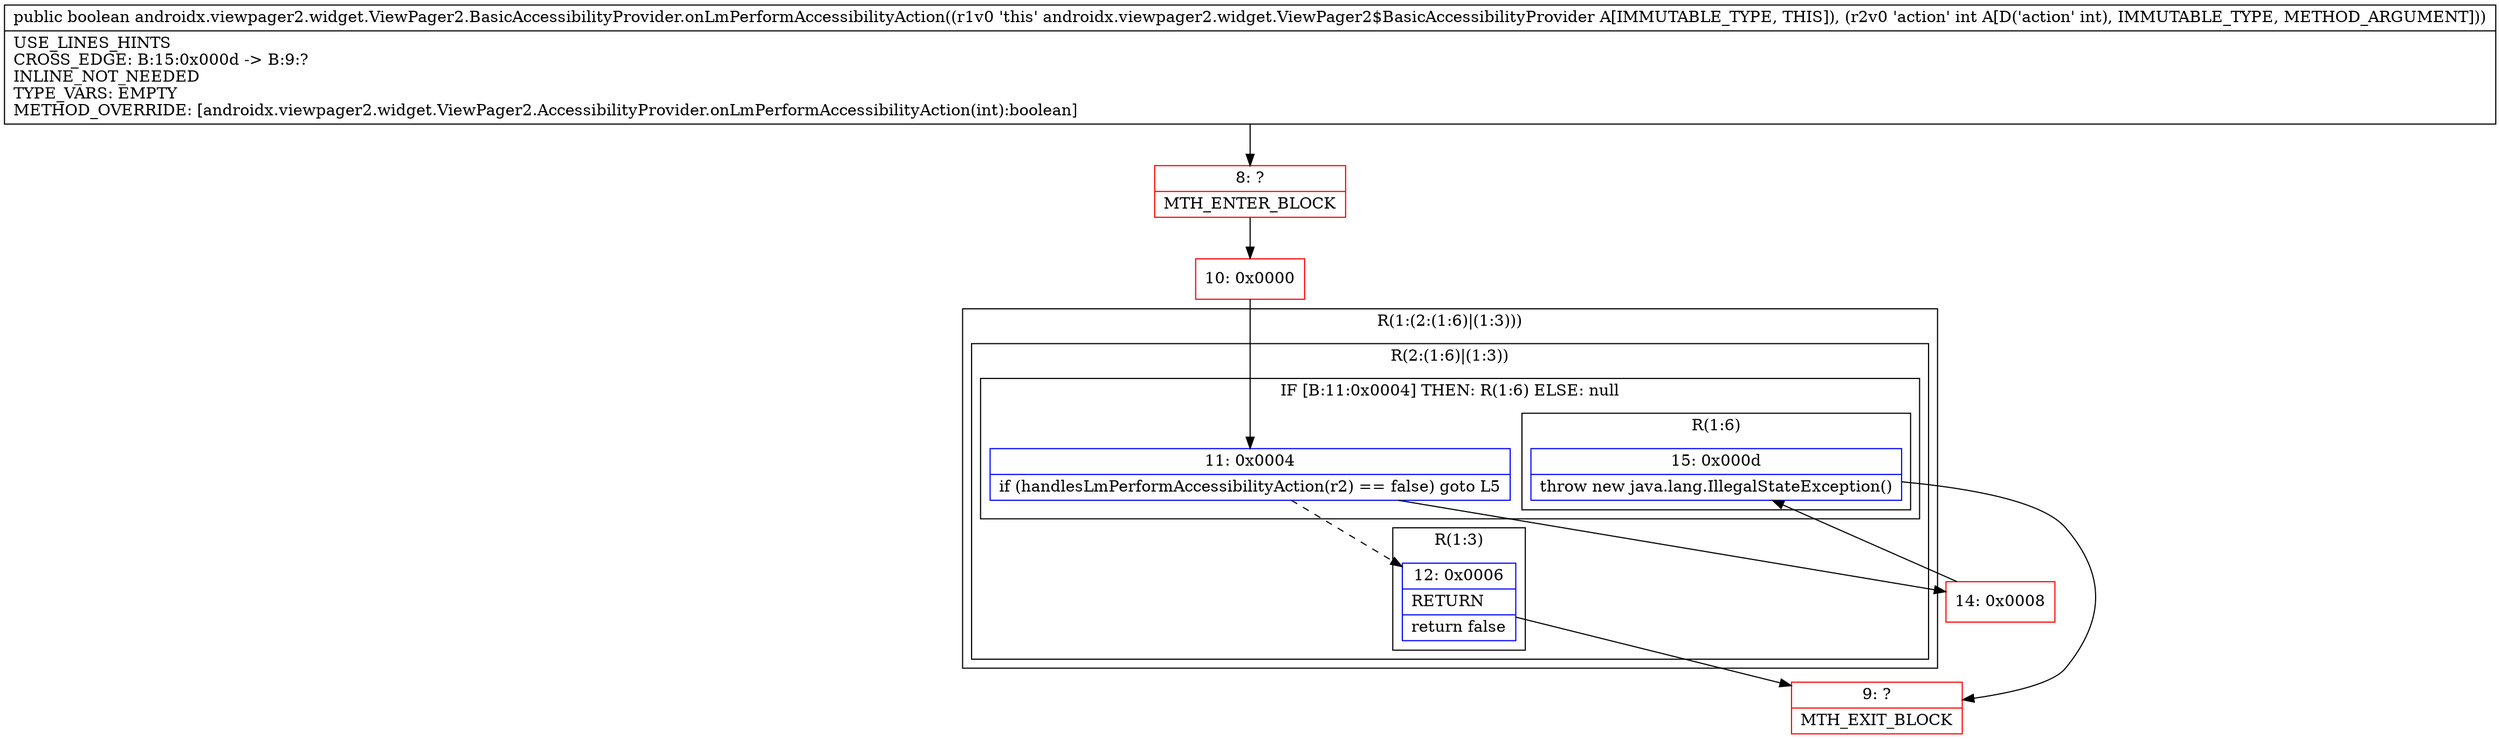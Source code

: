 digraph "CFG forandroidx.viewpager2.widget.ViewPager2.BasicAccessibilityProvider.onLmPerformAccessibilityAction(I)Z" {
subgraph cluster_Region_332440880 {
label = "R(1:(2:(1:6)|(1:3)))";
node [shape=record,color=blue];
subgraph cluster_Region_246058543 {
label = "R(2:(1:6)|(1:3))";
node [shape=record,color=blue];
subgraph cluster_IfRegion_555998815 {
label = "IF [B:11:0x0004] THEN: R(1:6) ELSE: null";
node [shape=record,color=blue];
Node_11 [shape=record,label="{11\:\ 0x0004|if (handlesLmPerformAccessibilityAction(r2) == false) goto L5\l}"];
subgraph cluster_Region_1672325728 {
label = "R(1:6)";
node [shape=record,color=blue];
Node_15 [shape=record,label="{15\:\ 0x000d|throw new java.lang.IllegalStateException()\l}"];
}
}
subgraph cluster_Region_1975679488 {
label = "R(1:3)";
node [shape=record,color=blue];
Node_12 [shape=record,label="{12\:\ 0x0006|RETURN\l|return false\l}"];
}
}
}
Node_8 [shape=record,color=red,label="{8\:\ ?|MTH_ENTER_BLOCK\l}"];
Node_10 [shape=record,color=red,label="{10\:\ 0x0000}"];
Node_9 [shape=record,color=red,label="{9\:\ ?|MTH_EXIT_BLOCK\l}"];
Node_14 [shape=record,color=red,label="{14\:\ 0x0008}"];
MethodNode[shape=record,label="{public boolean androidx.viewpager2.widget.ViewPager2.BasicAccessibilityProvider.onLmPerformAccessibilityAction((r1v0 'this' androidx.viewpager2.widget.ViewPager2$BasicAccessibilityProvider A[IMMUTABLE_TYPE, THIS]), (r2v0 'action' int A[D('action' int), IMMUTABLE_TYPE, METHOD_ARGUMENT]))  | USE_LINES_HINTS\lCROSS_EDGE: B:15:0x000d \-\> B:9:?\lINLINE_NOT_NEEDED\lTYPE_VARS: EMPTY\lMETHOD_OVERRIDE: [androidx.viewpager2.widget.ViewPager2.AccessibilityProvider.onLmPerformAccessibilityAction(int):boolean]\l}"];
MethodNode -> Node_8;Node_11 -> Node_12[style=dashed];
Node_11 -> Node_14;
Node_15 -> Node_9;
Node_12 -> Node_9;
Node_8 -> Node_10;
Node_10 -> Node_11;
Node_14 -> Node_15;
}


